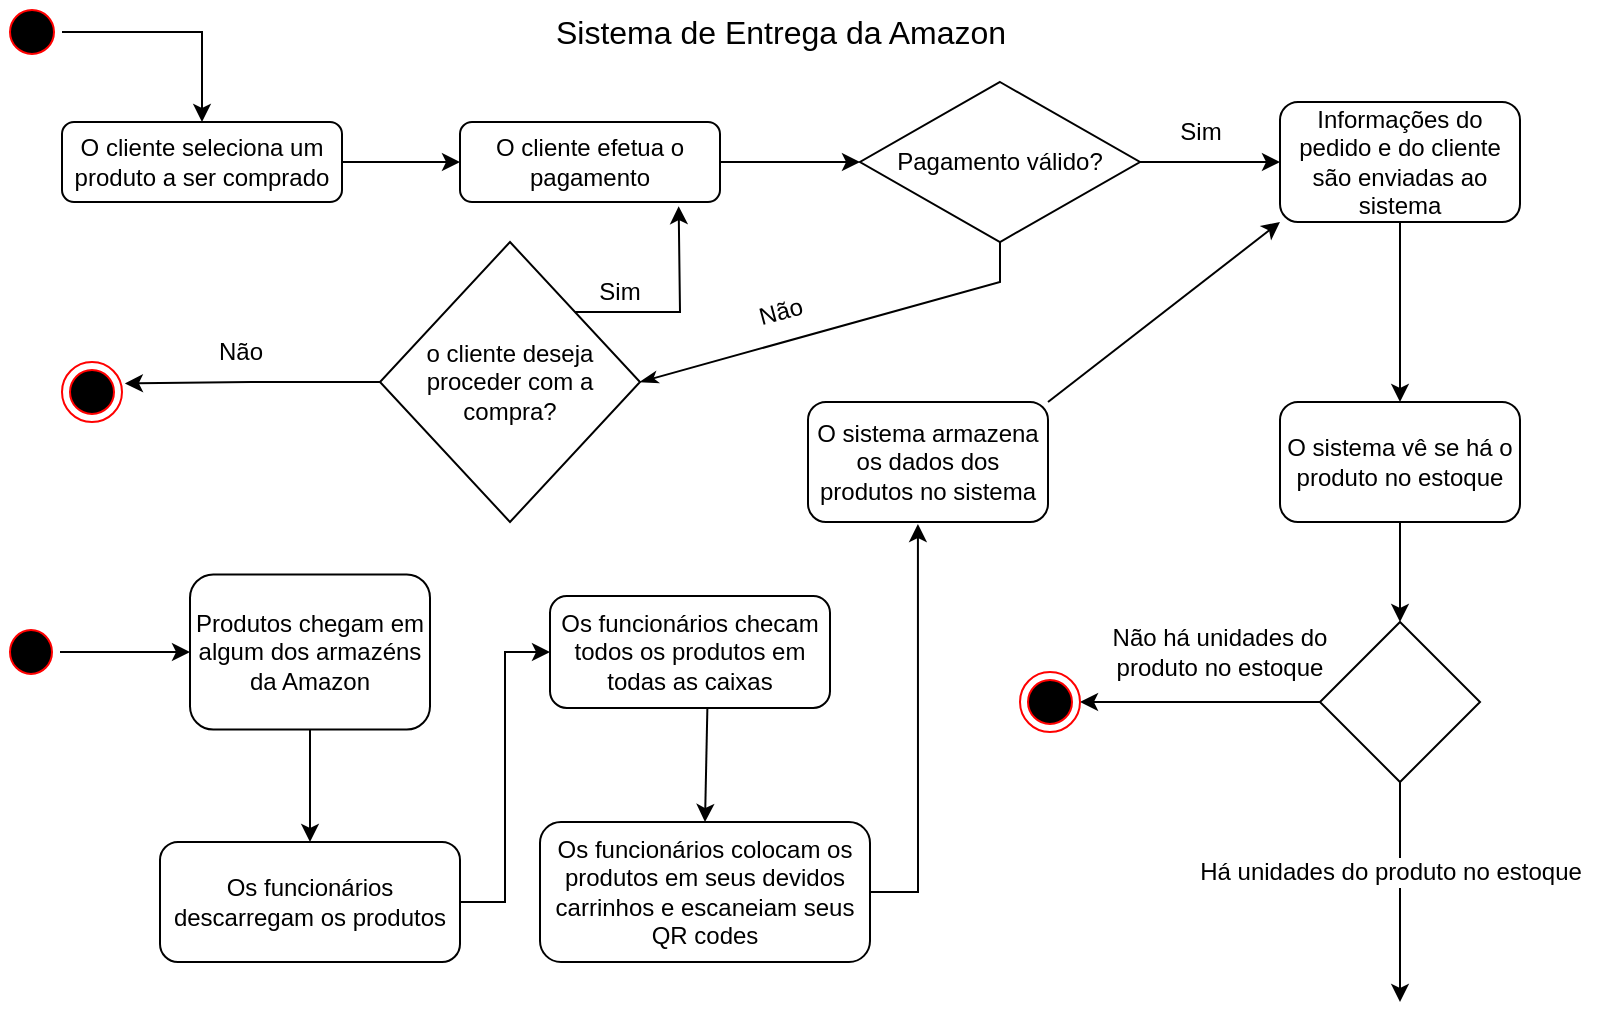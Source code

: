 <mxfile version="21.1.2" type="github">
  <diagram id="C5RBs43oDa-KdzZeNtuy" name="Page-1">
    <mxGraphModel dx="926" dy="509" grid="1" gridSize="10" guides="1" tooltips="1" connect="1" arrows="1" fold="1" page="1" pageScale="1" pageWidth="827" pageHeight="1169" math="0" shadow="0">
      <root>
        <mxCell id="WIyWlLk6GJQsqaUBKTNV-0" />
        <mxCell id="WIyWlLk6GJQsqaUBKTNV-1" parent="WIyWlLk6GJQsqaUBKTNV-0" />
        <mxCell id="7g69OASNnYOCCf8_o89a-4" style="edgeStyle=orthogonalEdgeStyle;rounded=0;orthogonalLoop=1;jettySize=auto;html=1;exitX=1;exitY=0.5;exitDx=0;exitDy=0;entryX=0;entryY=0.5;entryDx=0;entryDy=0;" parent="WIyWlLk6GJQsqaUBKTNV-1" source="7g69OASNnYOCCf8_o89a-0" target="7g69OASNnYOCCf8_o89a-3" edge="1">
          <mxGeometry relative="1" as="geometry" />
        </mxCell>
        <mxCell id="7g69OASNnYOCCf8_o89a-0" value="O cliente seleciona um produto a ser comprado" style="rounded=1;whiteSpace=wrap;html=1;" parent="WIyWlLk6GJQsqaUBKTNV-1" vertex="1">
          <mxGeometry x="41" y="90" width="140" height="40" as="geometry" />
        </mxCell>
        <mxCell id="7g69OASNnYOCCf8_o89a-7" style="edgeStyle=orthogonalEdgeStyle;rounded=0;orthogonalLoop=1;jettySize=auto;html=1;exitX=1;exitY=0.5;exitDx=0;exitDy=0;entryX=0;entryY=0.5;entryDx=0;entryDy=0;" parent="WIyWlLk6GJQsqaUBKTNV-1" source="7g69OASNnYOCCf8_o89a-3" edge="1">
          <mxGeometry relative="1" as="geometry">
            <mxPoint x="440" y="110" as="targetPoint" />
          </mxGeometry>
        </mxCell>
        <mxCell id="7g69OASNnYOCCf8_o89a-3" value="O cliente efetua o pagamento" style="rounded=1;whiteSpace=wrap;html=1;" parent="WIyWlLk6GJQsqaUBKTNV-1" vertex="1">
          <mxGeometry x="240" y="90" width="130" height="40" as="geometry" />
        </mxCell>
        <mxCell id="7g69OASNnYOCCf8_o89a-13" style="edgeStyle=orthogonalEdgeStyle;rounded=0;orthogonalLoop=1;jettySize=auto;html=1;exitX=1;exitY=0.5;exitDx=0;exitDy=0;" parent="WIyWlLk6GJQsqaUBKTNV-1" source="7g69OASNnYOCCf8_o89a-8" target="7g69OASNnYOCCf8_o89a-12" edge="1">
          <mxGeometry relative="1" as="geometry" />
        </mxCell>
        <mxCell id="7g69OASNnYOCCf8_o89a-8" value="Pagamento válido?" style="rhombus;whiteSpace=wrap;html=1;" parent="WIyWlLk6GJQsqaUBKTNV-1" vertex="1">
          <mxGeometry x="440" y="70" width="140" height="80" as="geometry" />
        </mxCell>
        <mxCell id="7g69OASNnYOCCf8_o89a-10" value="" style="endArrow=classicThin;html=1;rounded=0;exitX=0.5;exitY=1;exitDx=0;exitDy=0;startArrow=none;startFill=0;endFill=1;entryX=1;entryY=0.5;entryDx=0;entryDy=0;" parent="WIyWlLk6GJQsqaUBKTNV-1" source="7g69OASNnYOCCf8_o89a-8" target="7g69OASNnYOCCf8_o89a-17" edge="1">
          <mxGeometry width="50" height="50" relative="1" as="geometry">
            <mxPoint x="530" y="180" as="sourcePoint" />
            <mxPoint x="370" y="260" as="targetPoint" />
            <Array as="points">
              <mxPoint x="510" y="170" />
            </Array>
          </mxGeometry>
        </mxCell>
        <mxCell id="7g69OASNnYOCCf8_o89a-11" value="Não" style="text;html=1;align=center;verticalAlign=middle;resizable=0;points=[];autosize=1;strokeColor=none;fillColor=none;rotation=-15;" parent="WIyWlLk6GJQsqaUBKTNV-1" vertex="1">
          <mxGeometry x="375" y="170" width="50" height="30" as="geometry" />
        </mxCell>
        <mxCell id="7g69OASNnYOCCf8_o89a-43" style="edgeStyle=orthogonalEdgeStyle;rounded=0;orthogonalLoop=1;jettySize=auto;html=1;entryX=0.5;entryY=0;entryDx=0;entryDy=0;" parent="WIyWlLk6GJQsqaUBKTNV-1" source="7g69OASNnYOCCf8_o89a-12" target="7g69OASNnYOCCf8_o89a-42" edge="1">
          <mxGeometry relative="1" as="geometry" />
        </mxCell>
        <mxCell id="7g69OASNnYOCCf8_o89a-12" value="Informações do pedido e do cliente são enviadas ao sistema" style="rounded=1;whiteSpace=wrap;html=1;" parent="WIyWlLk6GJQsqaUBKTNV-1" vertex="1">
          <mxGeometry x="650" y="80" width="120" height="60" as="geometry" />
        </mxCell>
        <mxCell id="7g69OASNnYOCCf8_o89a-14" value="Sim" style="text;html=1;align=center;verticalAlign=middle;resizable=0;points=[];autosize=1;strokeColor=none;fillColor=none;" parent="WIyWlLk6GJQsqaUBKTNV-1" vertex="1">
          <mxGeometry x="590" y="80" width="40" height="30" as="geometry" />
        </mxCell>
        <mxCell id="7g69OASNnYOCCf8_o89a-15" value="Sistema de Entrega da Amazon" style="text;html=1;align=center;verticalAlign=middle;resizable=0;points=[];autosize=1;strokeColor=none;fillColor=none;fontSize=16;" parent="WIyWlLk6GJQsqaUBKTNV-1" vertex="1">
          <mxGeometry x="275" y="30" width="250" height="30" as="geometry" />
        </mxCell>
        <mxCell id="7g69OASNnYOCCf8_o89a-18" style="rounded=0;orthogonalLoop=1;jettySize=auto;html=1;exitX=1;exitY=0;exitDx=0;exitDy=0;entryX=0.841;entryY=1.053;entryDx=0;entryDy=0;entryPerimeter=0;" parent="WIyWlLk6GJQsqaUBKTNV-1" source="7g69OASNnYOCCf8_o89a-17" target="7g69OASNnYOCCf8_o89a-3" edge="1">
          <mxGeometry relative="1" as="geometry">
            <mxPoint x="370" y="170" as="targetPoint" />
            <Array as="points">
              <mxPoint x="350" y="185" />
            </Array>
          </mxGeometry>
        </mxCell>
        <mxCell id="7g69OASNnYOCCf8_o89a-21" style="edgeStyle=orthogonalEdgeStyle;rounded=0;orthogonalLoop=1;jettySize=auto;html=1;exitX=0;exitY=0.5;exitDx=0;exitDy=0;entryX=1.048;entryY=0.357;entryDx=0;entryDy=0;entryPerimeter=0;" parent="WIyWlLk6GJQsqaUBKTNV-1" source="7g69OASNnYOCCf8_o89a-17" target="7g69OASNnYOCCf8_o89a-20" edge="1">
          <mxGeometry relative="1" as="geometry" />
        </mxCell>
        <mxCell id="7g69OASNnYOCCf8_o89a-17" value="o cliente deseja proceder com a compra?" style="rhombus;whiteSpace=wrap;html=1;" parent="WIyWlLk6GJQsqaUBKTNV-1" vertex="1">
          <mxGeometry x="200" y="150" width="130" height="140" as="geometry" />
        </mxCell>
        <mxCell id="7g69OASNnYOCCf8_o89a-19" value="Sim" style="text;strokeColor=none;fillColor=none;align=center;verticalAlign=middle;spacingLeft=4;spacingRight=4;overflow=hidden;points=[[0,0.5],[1,0.5]];portConstraint=eastwest;rotatable=0;whiteSpace=wrap;html=1;" parent="WIyWlLk6GJQsqaUBKTNV-1" vertex="1">
          <mxGeometry x="280" y="160" width="80" height="30" as="geometry" />
        </mxCell>
        <mxCell id="7g69OASNnYOCCf8_o89a-20" value="" style="ellipse;html=1;shape=endState;fillColor=#000000;strokeColor=#ff0000;" parent="WIyWlLk6GJQsqaUBKTNV-1" vertex="1">
          <mxGeometry x="41" y="210" width="30" height="30" as="geometry" />
        </mxCell>
        <mxCell id="7g69OASNnYOCCf8_o89a-22" value="Não" style="text;html=1;align=center;verticalAlign=middle;resizable=0;points=[];autosize=1;strokeColor=none;fillColor=none;" parent="WIyWlLk6GJQsqaUBKTNV-1" vertex="1">
          <mxGeometry x="105" y="190" width="50" height="30" as="geometry" />
        </mxCell>
        <mxCell id="7g69OASNnYOCCf8_o89a-26" style="edgeStyle=orthogonalEdgeStyle;rounded=0;orthogonalLoop=1;jettySize=auto;html=1;entryX=0.5;entryY=0;entryDx=0;entryDy=0;" parent="WIyWlLk6GJQsqaUBKTNV-1" source="7g69OASNnYOCCf8_o89a-23" target="7g69OASNnYOCCf8_o89a-0" edge="1">
          <mxGeometry relative="1" as="geometry">
            <mxPoint x="120" y="40" as="targetPoint" />
            <Array as="points">
              <mxPoint x="111" y="45" />
            </Array>
          </mxGeometry>
        </mxCell>
        <mxCell id="7g69OASNnYOCCf8_o89a-23" value="" style="ellipse;html=1;shape=startState;fillColor=#000000;strokeColor=#ff0000;" parent="WIyWlLk6GJQsqaUBKTNV-1" vertex="1">
          <mxGeometry x="11" y="30" width="30" height="30" as="geometry" />
        </mxCell>
        <mxCell id="7g69OASNnYOCCf8_o89a-29" style="edgeStyle=orthogonalEdgeStyle;rounded=0;orthogonalLoop=1;jettySize=auto;html=1;entryX=0;entryY=0.5;entryDx=0;entryDy=0;" parent="WIyWlLk6GJQsqaUBKTNV-1" source="7g69OASNnYOCCf8_o89a-27" target="7g69OASNnYOCCf8_o89a-30" edge="1">
          <mxGeometry relative="1" as="geometry">
            <mxPoint x="100.0" y="355" as="targetPoint" />
          </mxGeometry>
        </mxCell>
        <mxCell id="7g69OASNnYOCCf8_o89a-27" value="" style="ellipse;html=1;shape=startState;fillColor=#000000;strokeColor=#ff0000;" parent="WIyWlLk6GJQsqaUBKTNV-1" vertex="1">
          <mxGeometry x="11" y="340" width="29" height="30" as="geometry" />
        </mxCell>
        <mxCell id="7g69OASNnYOCCf8_o89a-38" style="edgeStyle=orthogonalEdgeStyle;rounded=0;orthogonalLoop=1;jettySize=auto;html=1;entryX=0.5;entryY=0;entryDx=0;entryDy=0;" parent="WIyWlLk6GJQsqaUBKTNV-1" source="7g69OASNnYOCCf8_o89a-30" target="7g69OASNnYOCCf8_o89a-34" edge="1">
          <mxGeometry relative="1" as="geometry" />
        </mxCell>
        <mxCell id="7g69OASNnYOCCf8_o89a-30" value="Produtos chegam em algum dos armazéns da Amazon" style="rounded=1;whiteSpace=wrap;html=1;" parent="WIyWlLk6GJQsqaUBKTNV-1" vertex="1">
          <mxGeometry x="105" y="316.25" width="120" height="77.5" as="geometry" />
        </mxCell>
        <mxCell id="7g69OASNnYOCCf8_o89a-37" style="edgeStyle=orthogonalEdgeStyle;rounded=0;orthogonalLoop=1;jettySize=auto;html=1;exitX=1;exitY=0.5;exitDx=0;exitDy=0;entryX=0;entryY=0.5;entryDx=0;entryDy=0;" parent="WIyWlLk6GJQsqaUBKTNV-1" source="7g69OASNnYOCCf8_o89a-34" target="7g69OASNnYOCCf8_o89a-35" edge="1">
          <mxGeometry relative="1" as="geometry" />
        </mxCell>
        <mxCell id="7g69OASNnYOCCf8_o89a-34" value="Os funcionários descarregam os produtos" style="rounded=1;whiteSpace=wrap;html=1;" parent="WIyWlLk6GJQsqaUBKTNV-1" vertex="1">
          <mxGeometry x="90" y="450" width="150" height="60" as="geometry" />
        </mxCell>
        <mxCell id="7g69OASNnYOCCf8_o89a-41" style="rounded=0;orthogonalLoop=1;jettySize=auto;html=1;entryX=0.5;entryY=0;entryDx=0;entryDy=0;exitX=0.562;exitY=1.006;exitDx=0;exitDy=0;exitPerimeter=0;" parent="WIyWlLk6GJQsqaUBKTNV-1" source="7g69OASNnYOCCf8_o89a-35" target="7g69OASNnYOCCf8_o89a-39" edge="1">
          <mxGeometry relative="1" as="geometry">
            <mxPoint x="370" y="390" as="sourcePoint" />
          </mxGeometry>
        </mxCell>
        <mxCell id="7g69OASNnYOCCf8_o89a-35" value="Os funcionários checam todos os produtos em todas as caixas" style="rounded=1;whiteSpace=wrap;html=1;" parent="WIyWlLk6GJQsqaUBKTNV-1" vertex="1">
          <mxGeometry x="285" y="327" width="140" height="56" as="geometry" />
        </mxCell>
        <mxCell id="7g69OASNnYOCCf8_o89a-47" style="edgeStyle=orthogonalEdgeStyle;rounded=0;orthogonalLoop=1;jettySize=auto;html=1;exitX=1;exitY=0.5;exitDx=0;exitDy=0;entryX=0.458;entryY=1.017;entryDx=0;entryDy=0;entryPerimeter=0;" parent="WIyWlLk6GJQsqaUBKTNV-1" source="7g69OASNnYOCCf8_o89a-39" target="7g69OASNnYOCCf8_o89a-44" edge="1">
          <mxGeometry relative="1" as="geometry">
            <mxPoint x="540" y="320" as="targetPoint" />
          </mxGeometry>
        </mxCell>
        <mxCell id="7g69OASNnYOCCf8_o89a-39" value="Os funcionários colocam os produtos em seus devidos carrinhos e escaneiam seus QR codes" style="rounded=1;whiteSpace=wrap;html=1;" parent="WIyWlLk6GJQsqaUBKTNV-1" vertex="1">
          <mxGeometry x="280" y="440" width="165" height="70" as="geometry" />
        </mxCell>
        <mxCell id="7g69OASNnYOCCf8_o89a-50" style="edgeStyle=orthogonalEdgeStyle;rounded=0;orthogonalLoop=1;jettySize=auto;html=1;exitX=0.5;exitY=1;exitDx=0;exitDy=0;entryX=0.5;entryY=0;entryDx=0;entryDy=0;" parent="WIyWlLk6GJQsqaUBKTNV-1" source="7g69OASNnYOCCf8_o89a-42" target="7g69OASNnYOCCf8_o89a-48" edge="1">
          <mxGeometry relative="1" as="geometry" />
        </mxCell>
        <mxCell id="7g69OASNnYOCCf8_o89a-42" value="O sistema vê se há o produto no estoque" style="rounded=1;whiteSpace=wrap;html=1;" parent="WIyWlLk6GJQsqaUBKTNV-1" vertex="1">
          <mxGeometry x="650" y="230" width="120" height="60" as="geometry" />
        </mxCell>
        <mxCell id="7g69OASNnYOCCf8_o89a-57" style="rounded=0;orthogonalLoop=1;jettySize=auto;html=1;exitX=1;exitY=0;exitDx=0;exitDy=0;entryX=0;entryY=1;entryDx=0;entryDy=0;" parent="WIyWlLk6GJQsqaUBKTNV-1" source="7g69OASNnYOCCf8_o89a-44" target="7g69OASNnYOCCf8_o89a-12" edge="1">
          <mxGeometry relative="1" as="geometry" />
        </mxCell>
        <mxCell id="7g69OASNnYOCCf8_o89a-44" value="O sistema armazena os dados dos produtos no sistema" style="rounded=1;whiteSpace=wrap;html=1;" parent="WIyWlLk6GJQsqaUBKTNV-1" vertex="1">
          <mxGeometry x="414" y="230" width="120" height="60" as="geometry" />
        </mxCell>
        <mxCell id="7g69OASNnYOCCf8_o89a-52" style="edgeStyle=orthogonalEdgeStyle;rounded=0;orthogonalLoop=1;jettySize=auto;html=1;entryX=1;entryY=0.5;entryDx=0;entryDy=0;" parent="WIyWlLk6GJQsqaUBKTNV-1" source="7g69OASNnYOCCf8_o89a-48" target="7g69OASNnYOCCf8_o89a-49" edge="1">
          <mxGeometry relative="1" as="geometry" />
        </mxCell>
        <mxCell id="7g69OASNnYOCCf8_o89a-55" style="edgeStyle=orthogonalEdgeStyle;rounded=0;orthogonalLoop=1;jettySize=auto;html=1;" parent="WIyWlLk6GJQsqaUBKTNV-1" source="7g69OASNnYOCCf8_o89a-48" edge="1">
          <mxGeometry relative="1" as="geometry">
            <mxPoint x="710" y="530" as="targetPoint" />
          </mxGeometry>
        </mxCell>
        <mxCell id="7g69OASNnYOCCf8_o89a-48" value="" style="rhombus;whiteSpace=wrap;html=1;" parent="WIyWlLk6GJQsqaUBKTNV-1" vertex="1">
          <mxGeometry x="670" y="340" width="80" height="80" as="geometry" />
        </mxCell>
        <mxCell id="7g69OASNnYOCCf8_o89a-49" value="" style="ellipse;html=1;shape=endState;fillColor=#000000;strokeColor=#ff0000;" parent="WIyWlLk6GJQsqaUBKTNV-1" vertex="1">
          <mxGeometry x="520" y="365" width="30" height="30" as="geometry" />
        </mxCell>
        <mxCell id="7g69OASNnYOCCf8_o89a-54" value="Não há unidades do produto no estoque" style="text;strokeColor=none;align=center;fillColor=none;html=1;verticalAlign=middle;whiteSpace=wrap;rounded=0;" parent="WIyWlLk6GJQsqaUBKTNV-1" vertex="1">
          <mxGeometry x="550" y="340" width="140" height="30" as="geometry" />
        </mxCell>
        <mxCell id="7g69OASNnYOCCf8_o89a-56" value="Há unidades do produto no estoque" style="text;html=1;align=center;verticalAlign=middle;resizable=0;points=[];autosize=1;strokeColor=none;fillColor=none;labelBackgroundColor=default;" parent="WIyWlLk6GJQsqaUBKTNV-1" vertex="1">
          <mxGeometry x="600" y="450" width="210" height="30" as="geometry" />
        </mxCell>
      </root>
    </mxGraphModel>
  </diagram>
</mxfile>

